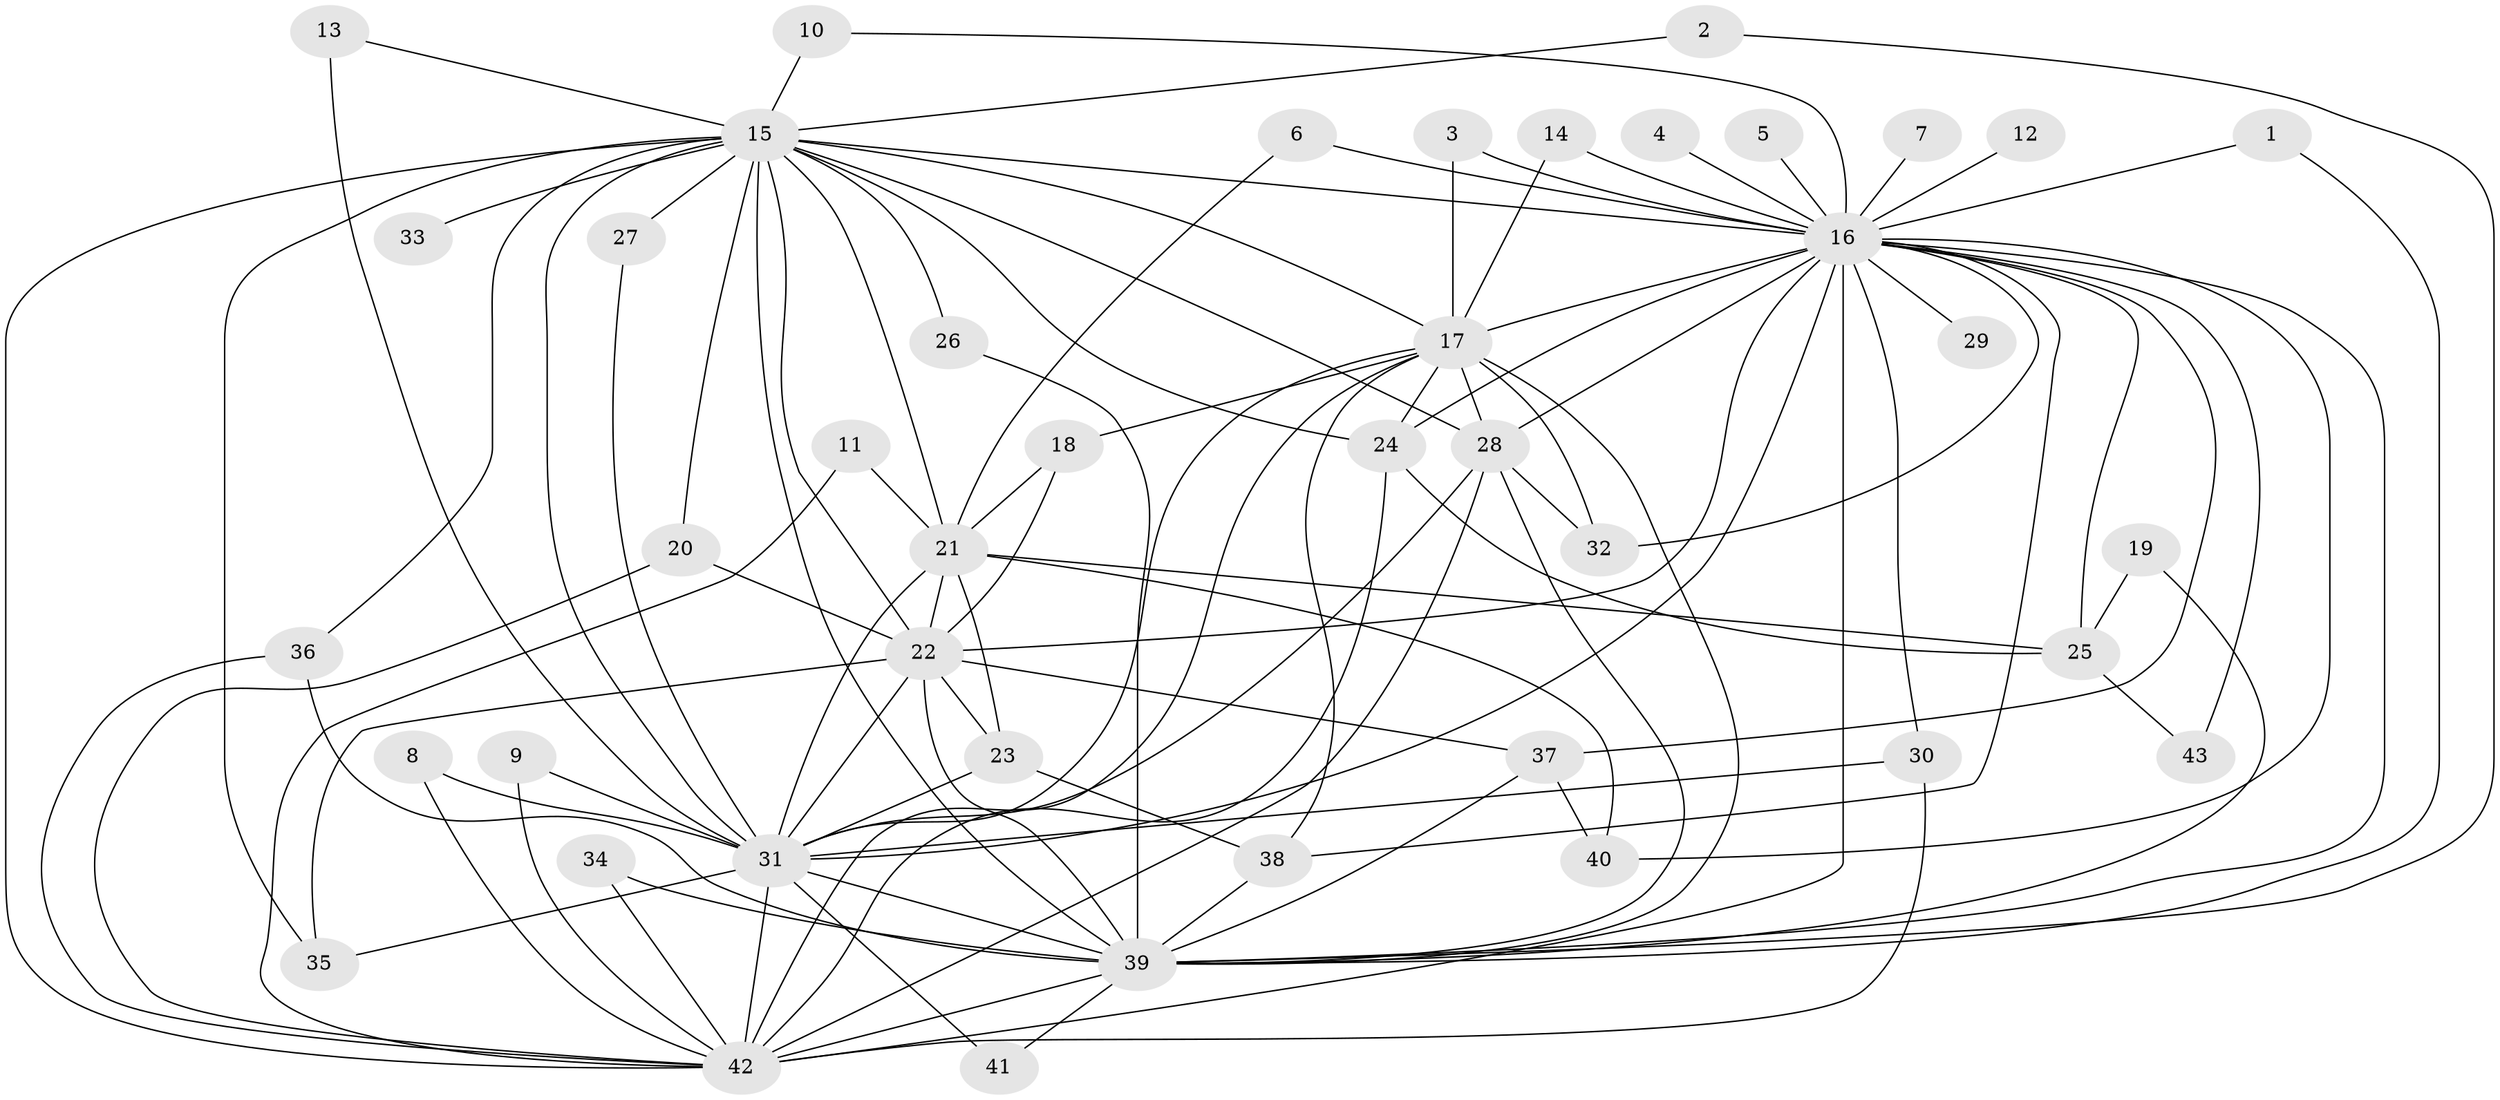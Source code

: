 // original degree distribution, {14: 0.011764705882352941, 21: 0.023529411764705882, 18: 0.023529411764705882, 19: 0.011764705882352941, 17: 0.011764705882352941, 12: 0.011764705882352941, 26: 0.011764705882352941, 23: 0.011764705882352941, 2: 0.5764705882352941, 4: 0.047058823529411764, 3: 0.2, 8: 0.023529411764705882, 5: 0.023529411764705882, 10: 0.011764705882352941}
// Generated by graph-tools (version 1.1) at 2025/49/03/09/25 03:49:37]
// undirected, 43 vertices, 104 edges
graph export_dot {
graph [start="1"]
  node [color=gray90,style=filled];
  1;
  2;
  3;
  4;
  5;
  6;
  7;
  8;
  9;
  10;
  11;
  12;
  13;
  14;
  15;
  16;
  17;
  18;
  19;
  20;
  21;
  22;
  23;
  24;
  25;
  26;
  27;
  28;
  29;
  30;
  31;
  32;
  33;
  34;
  35;
  36;
  37;
  38;
  39;
  40;
  41;
  42;
  43;
  1 -- 16 [weight=1.0];
  1 -- 39 [weight=1.0];
  2 -- 15 [weight=1.0];
  2 -- 39 [weight=1.0];
  3 -- 16 [weight=1.0];
  3 -- 17 [weight=1.0];
  4 -- 16 [weight=2.0];
  5 -- 16 [weight=2.0];
  6 -- 16 [weight=1.0];
  6 -- 21 [weight=1.0];
  7 -- 16 [weight=2.0];
  8 -- 31 [weight=1.0];
  8 -- 42 [weight=1.0];
  9 -- 31 [weight=1.0];
  9 -- 42 [weight=1.0];
  10 -- 15 [weight=1.0];
  10 -- 16 [weight=1.0];
  11 -- 21 [weight=1.0];
  11 -- 42 [weight=1.0];
  12 -- 16 [weight=2.0];
  13 -- 15 [weight=1.0];
  13 -- 31 [weight=1.0];
  14 -- 16 [weight=1.0];
  14 -- 17 [weight=1.0];
  15 -- 16 [weight=6.0];
  15 -- 17 [weight=2.0];
  15 -- 20 [weight=1.0];
  15 -- 21 [weight=1.0];
  15 -- 22 [weight=2.0];
  15 -- 24 [weight=1.0];
  15 -- 26 [weight=1.0];
  15 -- 27 [weight=1.0];
  15 -- 28 [weight=1.0];
  15 -- 31 [weight=5.0];
  15 -- 33 [weight=2.0];
  15 -- 35 [weight=1.0];
  15 -- 36 [weight=2.0];
  15 -- 39 [weight=2.0];
  15 -- 42 [weight=2.0];
  16 -- 17 [weight=4.0];
  16 -- 22 [weight=1.0];
  16 -- 24 [weight=1.0];
  16 -- 25 [weight=4.0];
  16 -- 28 [weight=1.0];
  16 -- 29 [weight=3.0];
  16 -- 30 [weight=1.0];
  16 -- 31 [weight=6.0];
  16 -- 32 [weight=2.0];
  16 -- 37 [weight=2.0];
  16 -- 38 [weight=1.0];
  16 -- 39 [weight=3.0];
  16 -- 40 [weight=1.0];
  16 -- 42 [weight=3.0];
  16 -- 43 [weight=2.0];
  17 -- 18 [weight=1.0];
  17 -- 24 [weight=1.0];
  17 -- 28 [weight=1.0];
  17 -- 31 [weight=2.0];
  17 -- 32 [weight=1.0];
  17 -- 38 [weight=1.0];
  17 -- 39 [weight=1.0];
  17 -- 42 [weight=1.0];
  18 -- 21 [weight=1.0];
  18 -- 22 [weight=1.0];
  19 -- 25 [weight=1.0];
  19 -- 39 [weight=1.0];
  20 -- 22 [weight=1.0];
  20 -- 42 [weight=1.0];
  21 -- 22 [weight=1.0];
  21 -- 23 [weight=1.0];
  21 -- 25 [weight=1.0];
  21 -- 31 [weight=1.0];
  21 -- 40 [weight=1.0];
  22 -- 23 [weight=1.0];
  22 -- 31 [weight=1.0];
  22 -- 35 [weight=1.0];
  22 -- 37 [weight=1.0];
  22 -- 39 [weight=2.0];
  23 -- 31 [weight=1.0];
  23 -- 38 [weight=1.0];
  24 -- 25 [weight=1.0];
  24 -- 42 [weight=1.0];
  25 -- 43 [weight=1.0];
  26 -- 39 [weight=1.0];
  27 -- 31 [weight=1.0];
  28 -- 31 [weight=1.0];
  28 -- 32 [weight=1.0];
  28 -- 39 [weight=1.0];
  28 -- 42 [weight=1.0];
  30 -- 31 [weight=1.0];
  30 -- 42 [weight=1.0];
  31 -- 35 [weight=2.0];
  31 -- 39 [weight=2.0];
  31 -- 41 [weight=1.0];
  31 -- 42 [weight=2.0];
  34 -- 39 [weight=1.0];
  34 -- 42 [weight=1.0];
  36 -- 39 [weight=1.0];
  36 -- 42 [weight=1.0];
  37 -- 39 [weight=1.0];
  37 -- 40 [weight=1.0];
  38 -- 39 [weight=1.0];
  39 -- 41 [weight=1.0];
  39 -- 42 [weight=1.0];
}
